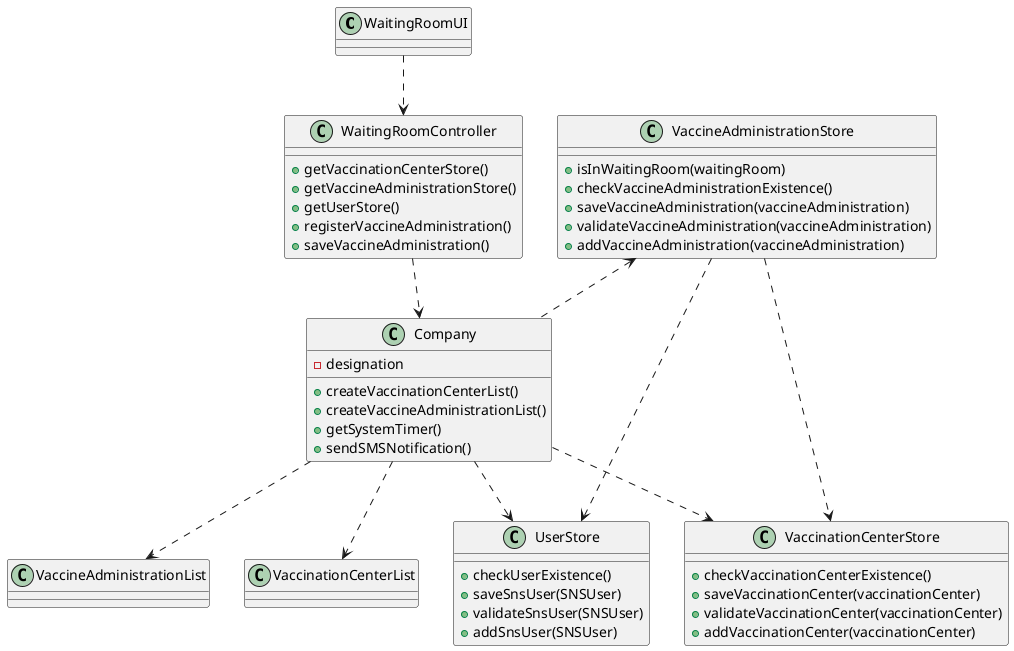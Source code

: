 @startuml
'https://plantuml.com/class-diagram

class WaitingRoomUI

class WaitingRoomController{
    +getVaccinationCenterStore()
    +getVaccineAdministrationStore()
    +getUserStore()
    +registerVaccineAdministration()
    +saveVaccineAdministration()
}

class Company{
    -designation
    +createVaccinationCenterList()
    +createVaccineAdministrationList()
    +getSystemTimer()
    +sendSMSNotification()
}
class VaccinationCenterStore{
    +checkVaccinationCenterExistence()
    +saveVaccinationCenter(vaccinationCenter)
    +validateVaccinationCenter(vaccinationCenter)
    +addVaccinationCenter(vaccinationCenter)
}
class VaccinationCenterList{
}

class VaccineAdministrationStore{
    +isInWaitingRoom(waitingRoom)
    +checkVaccineAdministrationExistence()
    +saveVaccineAdministration(vaccineAdministration)
    +validateVaccineAdministration(vaccineAdministration)
    +addVaccineAdministration(vaccineAdministration)
}
class VaccineAdministrationList

class UserStore{
+ checkUserExistence()
+ saveSnsUser(SNSUser)
+ validateSnsUser(SNSUser)
+ addSnsUser(SNSUser)
}

WaitingRoomUI ..> WaitingRoomController
WaitingRoomController ..> Company
Company ..> VaccinationCenterStore
Company ..> VaccinationCenterList
Company ..> UserStore
Company ..> VaccineAdministrationList
VaccineAdministrationStore ..> UserStore
VaccineAdministrationStore <.. Company
VaccineAdministrationStore ..> VaccinationCenterStore

@enduml